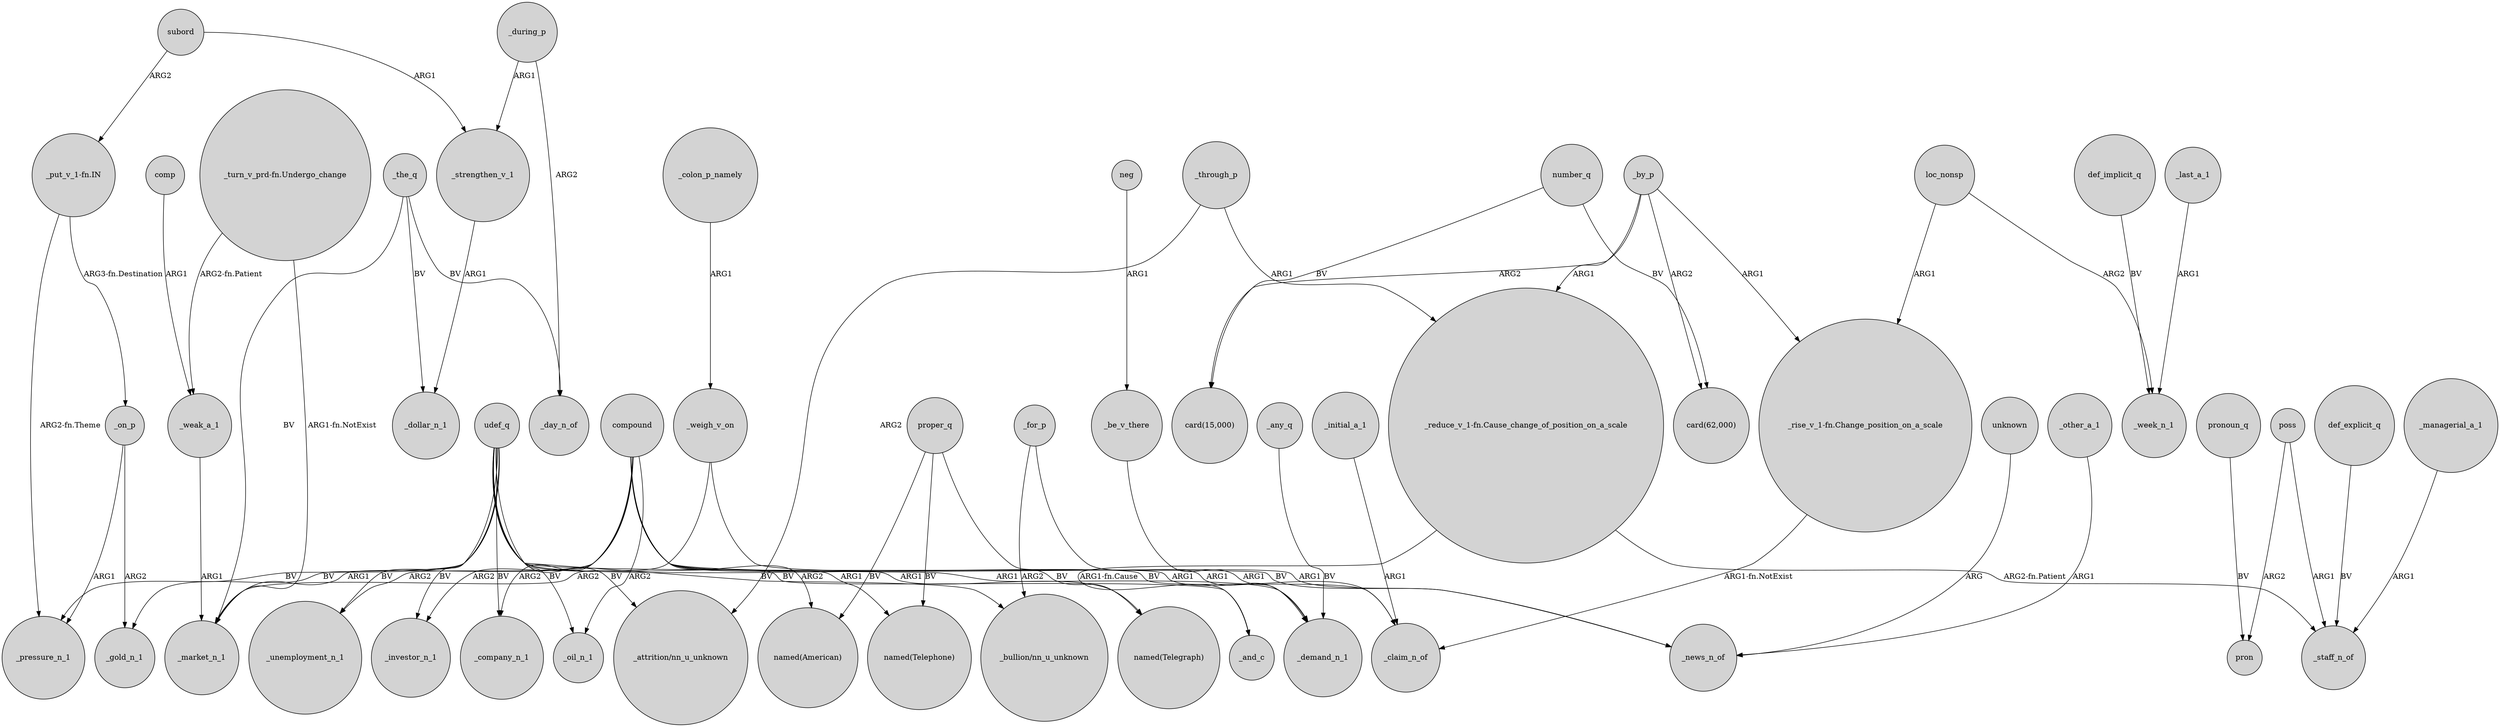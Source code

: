 digraph {
	node [shape=circle style=filled]
	udef_q -> _pressure_n_1 [label=BV]
	subord -> "_put_v_1-fn.IN" [label=ARG2]
	number_q -> "card(15,000)" [label=BV]
	_by_p -> "_reduce_v_1-fn.Cause_change_of_position_on_a_scale" [label=ARG1]
	_weak_a_1 -> _market_n_1 [label=ARG1]
	_during_p -> _strengthen_v_1 [label=ARG1]
	def_implicit_q -> _week_n_1 [label=BV]
	poss -> pron [label=ARG2]
	unknown -> _news_n_of [label=ARG]
	udef_q -> _investor_n_1 [label=BV]
	proper_q -> "named(American)" [label=BV]
	_during_p -> _day_n_of [label=ARG2]
	_by_p -> "card(62,000)" [label=ARG2]
	_on_p -> _pressure_n_1 [label=ARG1]
	compound -> _company_n_1 [label=ARG2]
	udef_q -> "_bullion/nn_u_unknown" [label=BV]
	compound -> _demand_n_1 [label=ARG1]
	compound -> _claim_n_of [label=ARG1]
	_the_q -> _dollar_n_1 [label=BV]
	compound -> "named(Telephone)" [label=ARG1]
	"_put_v_1-fn.IN" -> _on_p [label="ARG3-fn.Destination"]
	subord -> _strengthen_v_1 [label=ARG1]
	_be_v_there -> _demand_n_1 [label=ARG1]
	_other_a_1 -> _news_n_of [label=ARG1]
	compound -> _investor_n_1 [label=ARG2]
	"_put_v_1-fn.IN" -> _pressure_n_1 [label="ARG2-fn.Theme"]
	_through_p -> "_attrition/nn_u_unknown" [label=ARG2]
	proper_q -> "named(Telegraph)" [label=BV]
	_weigh_v_on -> _market_n_1 [label=ARG2]
	compound -> "named(American)" [label=ARG2]
	_on_p -> _gold_n_1 [label=ARG2]
	compound -> "named(Telegraph)" [label=ARG1]
	udef_q -> _unemployment_n_1 [label=BV]
	_managerial_a_1 -> _staff_n_of [label=ARG1]
	def_explicit_q -> _staff_n_of [label=BV]
	pronoun_q -> pron [label=BV]
	_through_p -> "_reduce_v_1-fn.Cause_change_of_position_on_a_scale" [label=ARG1]
	loc_nonsp -> _week_n_1 [label=ARG2]
	number_q -> "card(62,000)" [label=BV]
	compound -> _oil_n_1 [label=ARG2]
	poss -> _staff_n_of [label=ARG1]
	"_turn_v_prd-fn.Undergo_change" -> _market_n_1 [label="ARG1-fn.NotExist"]
	"_turn_v_prd-fn.Undergo_change" -> _weak_a_1 [label="ARG2-fn.Patient"]
	_weigh_v_on -> _news_n_of [label=ARG1]
	_strengthen_v_1 -> _dollar_n_1 [label=ARG1]
	udef_q -> _gold_n_1 [label=BV]
	proper_q -> "named(Telephone)" [label=BV]
	_for_p -> _demand_n_1 [label=ARG1]
	loc_nonsp -> "_rise_v_1-fn.Change_position_on_a_scale" [label=ARG1]
	_initial_a_1 -> _claim_n_of [label=ARG1]
	udef_q -> "_attrition/nn_u_unknown" [label=BV]
	_by_p -> "card(15,000)" [label=ARG2]
	_last_a_1 -> _week_n_1 [label=ARG1]
	_for_p -> "_bullion/nn_u_unknown" [label=ARG2]
	"_reduce_v_1-fn.Cause_change_of_position_on_a_scale" -> _and_c [label="ARG1-fn.Cause"]
	"_rise_v_1-fn.Change_position_on_a_scale" -> _claim_n_of [label="ARG1-fn.NotExist"]
	_the_q -> _day_n_of [label=BV]
	udef_q -> _oil_n_1 [label=BV]
	_by_p -> "_rise_v_1-fn.Change_position_on_a_scale" [label=ARG1]
	udef_q -> _news_n_of [label=BV]
	"_reduce_v_1-fn.Cause_change_of_position_on_a_scale" -> _staff_n_of [label="ARG2-fn.Patient"]
	neg -> _be_v_there [label=ARG1]
	compound -> _market_n_1 [label=ARG1]
	comp -> _weak_a_1 [label=ARG1]
	udef_q -> _claim_n_of [label=BV]
	_the_q -> _market_n_1 [label=BV]
	udef_q -> _and_c [label=BV]
	_colon_p_namely -> _weigh_v_on [label=ARG1]
	udef_q -> _company_n_1 [label=BV]
	compound -> _unemployment_n_1 [label=ARG2]
	_any_q -> _demand_n_1 [label=BV]
}
